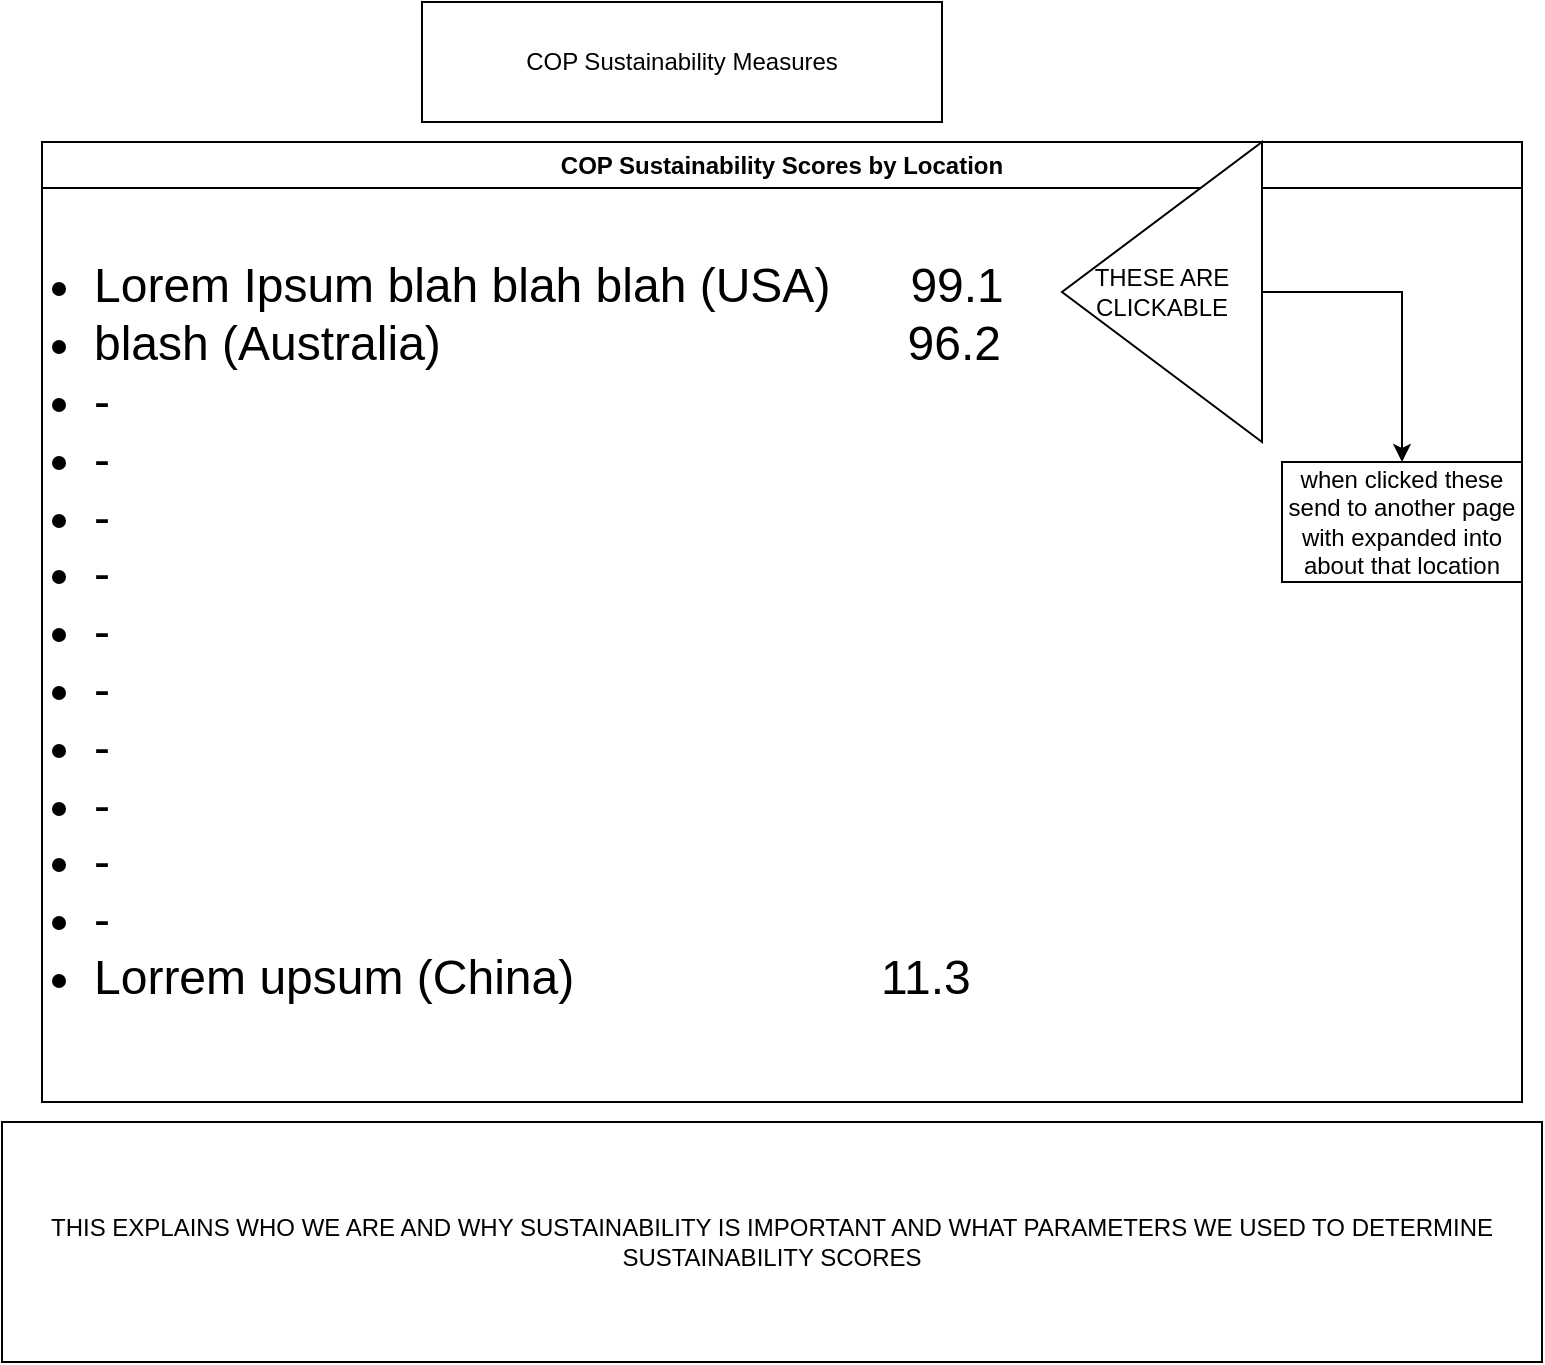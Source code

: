 <mxfile version="23.1.2" type="github">
  <diagram name="Page-1" id="25gj3pgJ0d__4b_vWqsy">
    <mxGraphModel dx="1221" dy="759" grid="1" gridSize="10" guides="1" tooltips="1" connect="1" arrows="1" fold="1" page="1" pageScale="1" pageWidth="850" pageHeight="1100" math="0" shadow="0">
      <root>
        <mxCell id="0" />
        <mxCell id="1" parent="0" />
        <mxCell id="dQ0n2q8zjUr6XplQNVSt-2" value="COP Sustainability Scores by Location" style="swimlane;whiteSpace=wrap;html=1;" vertex="1" parent="1">
          <mxGeometry x="60" y="80" width="740" height="480" as="geometry" />
        </mxCell>
        <mxCell id="dQ0n2q8zjUr6XplQNVSt-4" value="&lt;ul style=&quot;font-size: 24px;&quot;&gt;&lt;li&gt;Lorem Ipsum blah blah blah (USA)&amp;nbsp; &amp;nbsp; &amp;nbsp; 99.1&lt;/li&gt;&lt;li&gt;blash (Australia)&amp;nbsp; &amp;nbsp; &amp;nbsp; &amp;nbsp; &amp;nbsp; &amp;nbsp; &amp;nbsp; &amp;nbsp; &amp;nbsp; &amp;nbsp; &amp;nbsp; &amp;nbsp; &amp;nbsp; &amp;nbsp; &amp;nbsp; &amp;nbsp; &amp;nbsp; &amp;nbsp;96.2&lt;/li&gt;&lt;li&gt;-&lt;/li&gt;&lt;li&gt;-&lt;/li&gt;&lt;li&gt;-&lt;/li&gt;&lt;li&gt;-&lt;/li&gt;&lt;li&gt;-&lt;/li&gt;&lt;li&gt;-&lt;/li&gt;&lt;li&gt;-&lt;/li&gt;&lt;li&gt;-&lt;/li&gt;&lt;li&gt;-&lt;/li&gt;&lt;li&gt;-&lt;/li&gt;&lt;li&gt;Lorrem upsum (China)&amp;nbsp; &amp;nbsp; &amp;nbsp; &amp;nbsp; &amp;nbsp; &amp;nbsp; &amp;nbsp; &amp;nbsp; &amp;nbsp; &amp;nbsp; &amp;nbsp; &amp;nbsp;11.3&lt;/li&gt;&lt;/ul&gt;" style="text;strokeColor=none;fillColor=none;align=left;verticalAlign=middle;spacingLeft=4;spacingRight=4;overflow=hidden;points=[[0,0.5],[1,0.5]];portConstraint=eastwest;rotatable=0;whiteSpace=wrap;html=1;" vertex="1" parent="dQ0n2q8zjUr6XplQNVSt-2">
          <mxGeometry x="-20" y="20" width="740" height="450" as="geometry" />
        </mxCell>
        <mxCell id="dQ0n2q8zjUr6XplQNVSt-6" value="THESE ARE CLICKABLE" style="triangle;whiteSpace=wrap;html=1;direction=west;" vertex="1" parent="dQ0n2q8zjUr6XplQNVSt-2">
          <mxGeometry x="510" width="100" height="150" as="geometry" />
        </mxCell>
        <mxCell id="dQ0n2q8zjUr6XplQNVSt-8" value="when clicked these send to another page with expanded into about that location" style="rounded=0;whiteSpace=wrap;html=1;" vertex="1" parent="dQ0n2q8zjUr6XplQNVSt-2">
          <mxGeometry x="620" y="160" width="120" height="60" as="geometry" />
        </mxCell>
        <mxCell id="dQ0n2q8zjUr6XplQNVSt-7" style="edgeStyle=orthogonalEdgeStyle;rounded=0;orthogonalLoop=1;jettySize=auto;html=1;" edge="1" parent="dQ0n2q8zjUr6XplQNVSt-2" source="dQ0n2q8zjUr6XplQNVSt-6" target="dQ0n2q8zjUr6XplQNVSt-8">
          <mxGeometry relative="1" as="geometry">
            <mxPoint x="750" y="160" as="targetPoint" />
          </mxGeometry>
        </mxCell>
        <mxCell id="dQ0n2q8zjUr6XplQNVSt-5" value="COP Sustainability Measures" style="rounded=0;whiteSpace=wrap;html=1;" vertex="1" parent="1">
          <mxGeometry x="250" y="10" width="260" height="60" as="geometry" />
        </mxCell>
        <mxCell id="dQ0n2q8zjUr6XplQNVSt-9" value="THIS EXPLAINS WHO WE ARE AND WHY SUSTAINABILITY IS IMPORTANT AND WHAT PARAMETERS WE USED TO DETERMINE SUSTAINABILITY SCORES" style="rounded=0;whiteSpace=wrap;html=1;" vertex="1" parent="1">
          <mxGeometry x="40" y="570" width="770" height="120" as="geometry" />
        </mxCell>
      </root>
    </mxGraphModel>
  </diagram>
</mxfile>
